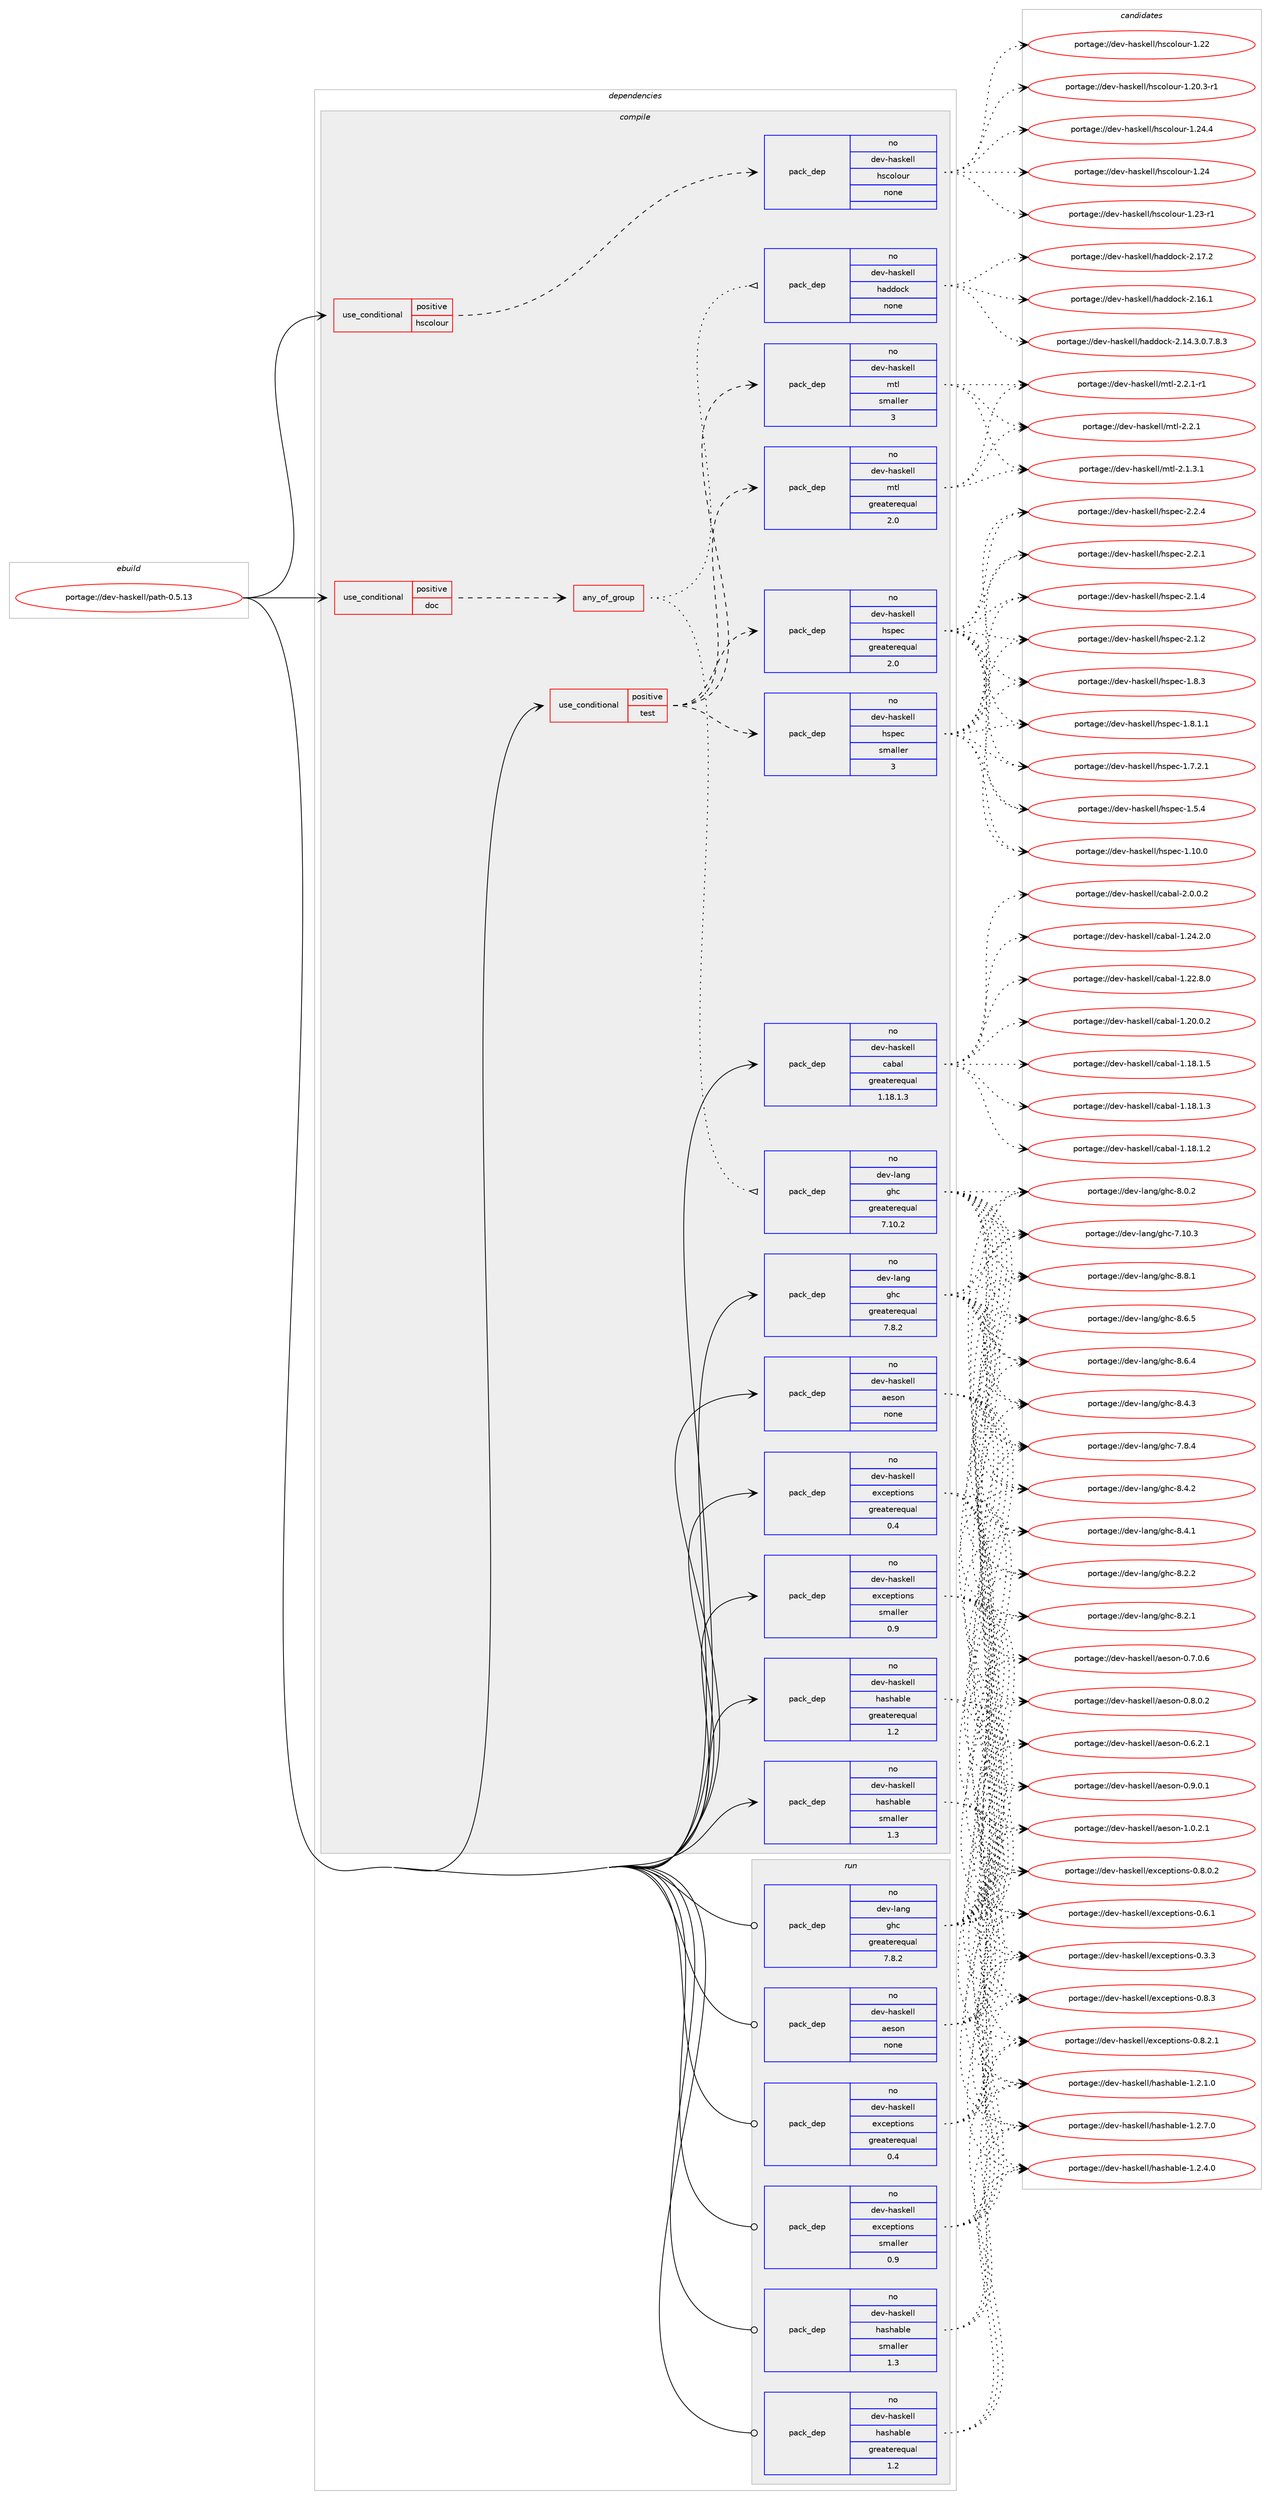 digraph prolog {

# *************
# Graph options
# *************

newrank=true;
concentrate=true;
compound=true;
graph [rankdir=LR,fontname=Helvetica,fontsize=10,ranksep=1.5];#, ranksep=2.5, nodesep=0.2];
edge  [arrowhead=vee];
node  [fontname=Helvetica,fontsize=10];

# **********
# The ebuild
# **********

subgraph cluster_leftcol {
color=gray;
label=<<i>ebuild</i>>;
id [label="portage://dev-haskell/path-0.5.13", color=red, width=4, href="../dev-haskell/path-0.5.13.svg"];
}

# ****************
# The dependencies
# ****************

subgraph cluster_midcol {
color=gray;
label=<<i>dependencies</i>>;
subgraph cluster_compile {
fillcolor="#eeeeee";
style=filled;
label=<<i>compile</i>>;
subgraph cond132288 {
dependency549041 [label=<<TABLE BORDER="0" CELLBORDER="1" CELLSPACING="0" CELLPADDING="4"><TR><TD ROWSPAN="3" CELLPADDING="10">use_conditional</TD></TR><TR><TD>positive</TD></TR><TR><TD>doc</TD></TR></TABLE>>, shape=none, color=red];
subgraph any5937 {
dependency549042 [label=<<TABLE BORDER="0" CELLBORDER="1" CELLSPACING="0" CELLPADDING="4"><TR><TD CELLPADDING="10">any_of_group</TD></TR></TABLE>>, shape=none, color=red];subgraph pack410579 {
dependency549043 [label=<<TABLE BORDER="0" CELLBORDER="1" CELLSPACING="0" CELLPADDING="4" WIDTH="220"><TR><TD ROWSPAN="6" CELLPADDING="30">pack_dep</TD></TR><TR><TD WIDTH="110">no</TD></TR><TR><TD>dev-haskell</TD></TR><TR><TD>haddock</TD></TR><TR><TD>none</TD></TR><TR><TD></TD></TR></TABLE>>, shape=none, color=blue];
}
dependency549042:e -> dependency549043:w [weight=20,style="dotted",arrowhead="oinv"];
subgraph pack410580 {
dependency549044 [label=<<TABLE BORDER="0" CELLBORDER="1" CELLSPACING="0" CELLPADDING="4" WIDTH="220"><TR><TD ROWSPAN="6" CELLPADDING="30">pack_dep</TD></TR><TR><TD WIDTH="110">no</TD></TR><TR><TD>dev-lang</TD></TR><TR><TD>ghc</TD></TR><TR><TD>greaterequal</TD></TR><TR><TD>7.10.2</TD></TR></TABLE>>, shape=none, color=blue];
}
dependency549042:e -> dependency549044:w [weight=20,style="dotted",arrowhead="oinv"];
}
dependency549041:e -> dependency549042:w [weight=20,style="dashed",arrowhead="vee"];
}
id:e -> dependency549041:w [weight=20,style="solid",arrowhead="vee"];
subgraph cond132289 {
dependency549045 [label=<<TABLE BORDER="0" CELLBORDER="1" CELLSPACING="0" CELLPADDING="4"><TR><TD ROWSPAN="3" CELLPADDING="10">use_conditional</TD></TR><TR><TD>positive</TD></TR><TR><TD>hscolour</TD></TR></TABLE>>, shape=none, color=red];
subgraph pack410581 {
dependency549046 [label=<<TABLE BORDER="0" CELLBORDER="1" CELLSPACING="0" CELLPADDING="4" WIDTH="220"><TR><TD ROWSPAN="6" CELLPADDING="30">pack_dep</TD></TR><TR><TD WIDTH="110">no</TD></TR><TR><TD>dev-haskell</TD></TR><TR><TD>hscolour</TD></TR><TR><TD>none</TD></TR><TR><TD></TD></TR></TABLE>>, shape=none, color=blue];
}
dependency549045:e -> dependency549046:w [weight=20,style="dashed",arrowhead="vee"];
}
id:e -> dependency549045:w [weight=20,style="solid",arrowhead="vee"];
subgraph cond132290 {
dependency549047 [label=<<TABLE BORDER="0" CELLBORDER="1" CELLSPACING="0" CELLPADDING="4"><TR><TD ROWSPAN="3" CELLPADDING="10">use_conditional</TD></TR><TR><TD>positive</TD></TR><TR><TD>test</TD></TR></TABLE>>, shape=none, color=red];
subgraph pack410582 {
dependency549048 [label=<<TABLE BORDER="0" CELLBORDER="1" CELLSPACING="0" CELLPADDING="4" WIDTH="220"><TR><TD ROWSPAN="6" CELLPADDING="30">pack_dep</TD></TR><TR><TD WIDTH="110">no</TD></TR><TR><TD>dev-haskell</TD></TR><TR><TD>hspec</TD></TR><TR><TD>greaterequal</TD></TR><TR><TD>2.0</TD></TR></TABLE>>, shape=none, color=blue];
}
dependency549047:e -> dependency549048:w [weight=20,style="dashed",arrowhead="vee"];
subgraph pack410583 {
dependency549049 [label=<<TABLE BORDER="0" CELLBORDER="1" CELLSPACING="0" CELLPADDING="4" WIDTH="220"><TR><TD ROWSPAN="6" CELLPADDING="30">pack_dep</TD></TR><TR><TD WIDTH="110">no</TD></TR><TR><TD>dev-haskell</TD></TR><TR><TD>hspec</TD></TR><TR><TD>smaller</TD></TR><TR><TD>3</TD></TR></TABLE>>, shape=none, color=blue];
}
dependency549047:e -> dependency549049:w [weight=20,style="dashed",arrowhead="vee"];
subgraph pack410584 {
dependency549050 [label=<<TABLE BORDER="0" CELLBORDER="1" CELLSPACING="0" CELLPADDING="4" WIDTH="220"><TR><TD ROWSPAN="6" CELLPADDING="30">pack_dep</TD></TR><TR><TD WIDTH="110">no</TD></TR><TR><TD>dev-haskell</TD></TR><TR><TD>mtl</TD></TR><TR><TD>greaterequal</TD></TR><TR><TD>2.0</TD></TR></TABLE>>, shape=none, color=blue];
}
dependency549047:e -> dependency549050:w [weight=20,style="dashed",arrowhead="vee"];
subgraph pack410585 {
dependency549051 [label=<<TABLE BORDER="0" CELLBORDER="1" CELLSPACING="0" CELLPADDING="4" WIDTH="220"><TR><TD ROWSPAN="6" CELLPADDING="30">pack_dep</TD></TR><TR><TD WIDTH="110">no</TD></TR><TR><TD>dev-haskell</TD></TR><TR><TD>mtl</TD></TR><TR><TD>smaller</TD></TR><TR><TD>3</TD></TR></TABLE>>, shape=none, color=blue];
}
dependency549047:e -> dependency549051:w [weight=20,style="dashed",arrowhead="vee"];
}
id:e -> dependency549047:w [weight=20,style="solid",arrowhead="vee"];
subgraph pack410586 {
dependency549052 [label=<<TABLE BORDER="0" CELLBORDER="1" CELLSPACING="0" CELLPADDING="4" WIDTH="220"><TR><TD ROWSPAN="6" CELLPADDING="30">pack_dep</TD></TR><TR><TD WIDTH="110">no</TD></TR><TR><TD>dev-haskell</TD></TR><TR><TD>aeson</TD></TR><TR><TD>none</TD></TR><TR><TD></TD></TR></TABLE>>, shape=none, color=blue];
}
id:e -> dependency549052:w [weight=20,style="solid",arrowhead="vee"];
subgraph pack410587 {
dependency549053 [label=<<TABLE BORDER="0" CELLBORDER="1" CELLSPACING="0" CELLPADDING="4" WIDTH="220"><TR><TD ROWSPAN="6" CELLPADDING="30">pack_dep</TD></TR><TR><TD WIDTH="110">no</TD></TR><TR><TD>dev-haskell</TD></TR><TR><TD>cabal</TD></TR><TR><TD>greaterequal</TD></TR><TR><TD>1.18.1.3</TD></TR></TABLE>>, shape=none, color=blue];
}
id:e -> dependency549053:w [weight=20,style="solid",arrowhead="vee"];
subgraph pack410588 {
dependency549054 [label=<<TABLE BORDER="0" CELLBORDER="1" CELLSPACING="0" CELLPADDING="4" WIDTH="220"><TR><TD ROWSPAN="6" CELLPADDING="30">pack_dep</TD></TR><TR><TD WIDTH="110">no</TD></TR><TR><TD>dev-haskell</TD></TR><TR><TD>exceptions</TD></TR><TR><TD>greaterequal</TD></TR><TR><TD>0.4</TD></TR></TABLE>>, shape=none, color=blue];
}
id:e -> dependency549054:w [weight=20,style="solid",arrowhead="vee"];
subgraph pack410589 {
dependency549055 [label=<<TABLE BORDER="0" CELLBORDER="1" CELLSPACING="0" CELLPADDING="4" WIDTH="220"><TR><TD ROWSPAN="6" CELLPADDING="30">pack_dep</TD></TR><TR><TD WIDTH="110">no</TD></TR><TR><TD>dev-haskell</TD></TR><TR><TD>exceptions</TD></TR><TR><TD>smaller</TD></TR><TR><TD>0.9</TD></TR></TABLE>>, shape=none, color=blue];
}
id:e -> dependency549055:w [weight=20,style="solid",arrowhead="vee"];
subgraph pack410590 {
dependency549056 [label=<<TABLE BORDER="0" CELLBORDER="1" CELLSPACING="0" CELLPADDING="4" WIDTH="220"><TR><TD ROWSPAN="6" CELLPADDING="30">pack_dep</TD></TR><TR><TD WIDTH="110">no</TD></TR><TR><TD>dev-haskell</TD></TR><TR><TD>hashable</TD></TR><TR><TD>greaterequal</TD></TR><TR><TD>1.2</TD></TR></TABLE>>, shape=none, color=blue];
}
id:e -> dependency549056:w [weight=20,style="solid",arrowhead="vee"];
subgraph pack410591 {
dependency549057 [label=<<TABLE BORDER="0" CELLBORDER="1" CELLSPACING="0" CELLPADDING="4" WIDTH="220"><TR><TD ROWSPAN="6" CELLPADDING="30">pack_dep</TD></TR><TR><TD WIDTH="110">no</TD></TR><TR><TD>dev-haskell</TD></TR><TR><TD>hashable</TD></TR><TR><TD>smaller</TD></TR><TR><TD>1.3</TD></TR></TABLE>>, shape=none, color=blue];
}
id:e -> dependency549057:w [weight=20,style="solid",arrowhead="vee"];
subgraph pack410592 {
dependency549058 [label=<<TABLE BORDER="0" CELLBORDER="1" CELLSPACING="0" CELLPADDING="4" WIDTH="220"><TR><TD ROWSPAN="6" CELLPADDING="30">pack_dep</TD></TR><TR><TD WIDTH="110">no</TD></TR><TR><TD>dev-lang</TD></TR><TR><TD>ghc</TD></TR><TR><TD>greaterequal</TD></TR><TR><TD>7.8.2</TD></TR></TABLE>>, shape=none, color=blue];
}
id:e -> dependency549058:w [weight=20,style="solid",arrowhead="vee"];
}
subgraph cluster_compileandrun {
fillcolor="#eeeeee";
style=filled;
label=<<i>compile and run</i>>;
}
subgraph cluster_run {
fillcolor="#eeeeee";
style=filled;
label=<<i>run</i>>;
subgraph pack410593 {
dependency549059 [label=<<TABLE BORDER="0" CELLBORDER="1" CELLSPACING="0" CELLPADDING="4" WIDTH="220"><TR><TD ROWSPAN="6" CELLPADDING="30">pack_dep</TD></TR><TR><TD WIDTH="110">no</TD></TR><TR><TD>dev-haskell</TD></TR><TR><TD>aeson</TD></TR><TR><TD>none</TD></TR><TR><TD></TD></TR></TABLE>>, shape=none, color=blue];
}
id:e -> dependency549059:w [weight=20,style="solid",arrowhead="odot"];
subgraph pack410594 {
dependency549060 [label=<<TABLE BORDER="0" CELLBORDER="1" CELLSPACING="0" CELLPADDING="4" WIDTH="220"><TR><TD ROWSPAN="6" CELLPADDING="30">pack_dep</TD></TR><TR><TD WIDTH="110">no</TD></TR><TR><TD>dev-haskell</TD></TR><TR><TD>exceptions</TD></TR><TR><TD>greaterequal</TD></TR><TR><TD>0.4</TD></TR></TABLE>>, shape=none, color=blue];
}
id:e -> dependency549060:w [weight=20,style="solid",arrowhead="odot"];
subgraph pack410595 {
dependency549061 [label=<<TABLE BORDER="0" CELLBORDER="1" CELLSPACING="0" CELLPADDING="4" WIDTH="220"><TR><TD ROWSPAN="6" CELLPADDING="30">pack_dep</TD></TR><TR><TD WIDTH="110">no</TD></TR><TR><TD>dev-haskell</TD></TR><TR><TD>exceptions</TD></TR><TR><TD>smaller</TD></TR><TR><TD>0.9</TD></TR></TABLE>>, shape=none, color=blue];
}
id:e -> dependency549061:w [weight=20,style="solid",arrowhead="odot"];
subgraph pack410596 {
dependency549062 [label=<<TABLE BORDER="0" CELLBORDER="1" CELLSPACING="0" CELLPADDING="4" WIDTH="220"><TR><TD ROWSPAN="6" CELLPADDING="30">pack_dep</TD></TR><TR><TD WIDTH="110">no</TD></TR><TR><TD>dev-haskell</TD></TR><TR><TD>hashable</TD></TR><TR><TD>greaterequal</TD></TR><TR><TD>1.2</TD></TR></TABLE>>, shape=none, color=blue];
}
id:e -> dependency549062:w [weight=20,style="solid",arrowhead="odot"];
subgraph pack410597 {
dependency549063 [label=<<TABLE BORDER="0" CELLBORDER="1" CELLSPACING="0" CELLPADDING="4" WIDTH="220"><TR><TD ROWSPAN="6" CELLPADDING="30">pack_dep</TD></TR><TR><TD WIDTH="110">no</TD></TR><TR><TD>dev-haskell</TD></TR><TR><TD>hashable</TD></TR><TR><TD>smaller</TD></TR><TR><TD>1.3</TD></TR></TABLE>>, shape=none, color=blue];
}
id:e -> dependency549063:w [weight=20,style="solid",arrowhead="odot"];
subgraph pack410598 {
dependency549064 [label=<<TABLE BORDER="0" CELLBORDER="1" CELLSPACING="0" CELLPADDING="4" WIDTH="220"><TR><TD ROWSPAN="6" CELLPADDING="30">pack_dep</TD></TR><TR><TD WIDTH="110">no</TD></TR><TR><TD>dev-lang</TD></TR><TR><TD>ghc</TD></TR><TR><TD>greaterequal</TD></TR><TR><TD>7.8.2</TD></TR></TABLE>>, shape=none, color=blue];
}
id:e -> dependency549064:w [weight=20,style="solid",arrowhead="odot"];
}
}

# **************
# The candidates
# **************

subgraph cluster_choices {
rank=same;
color=gray;
label=<<i>candidates</i>>;

subgraph choice410579 {
color=black;
nodesep=1;
choice100101118451049711510710110810847104971001001119910745504649554650 [label="portage://dev-haskell/haddock-2.17.2", color=red, width=4,href="../dev-haskell/haddock-2.17.2.svg"];
choice100101118451049711510710110810847104971001001119910745504649544649 [label="portage://dev-haskell/haddock-2.16.1", color=red, width=4,href="../dev-haskell/haddock-2.16.1.svg"];
choice1001011184510497115107101108108471049710010011199107455046495246514648465546564651 [label="portage://dev-haskell/haddock-2.14.3.0.7.8.3", color=red, width=4,href="../dev-haskell/haddock-2.14.3.0.7.8.3.svg"];
dependency549043:e -> choice100101118451049711510710110810847104971001001119910745504649554650:w [style=dotted,weight="100"];
dependency549043:e -> choice100101118451049711510710110810847104971001001119910745504649544649:w [style=dotted,weight="100"];
dependency549043:e -> choice1001011184510497115107101108108471049710010011199107455046495246514648465546564651:w [style=dotted,weight="100"];
}
subgraph choice410580 {
color=black;
nodesep=1;
choice10010111845108971101034710310499455646564649 [label="portage://dev-lang/ghc-8.8.1", color=red, width=4,href="../dev-lang/ghc-8.8.1.svg"];
choice10010111845108971101034710310499455646544653 [label="portage://dev-lang/ghc-8.6.5", color=red, width=4,href="../dev-lang/ghc-8.6.5.svg"];
choice10010111845108971101034710310499455646544652 [label="portage://dev-lang/ghc-8.6.4", color=red, width=4,href="../dev-lang/ghc-8.6.4.svg"];
choice10010111845108971101034710310499455646524651 [label="portage://dev-lang/ghc-8.4.3", color=red, width=4,href="../dev-lang/ghc-8.4.3.svg"];
choice10010111845108971101034710310499455646524650 [label="portage://dev-lang/ghc-8.4.2", color=red, width=4,href="../dev-lang/ghc-8.4.2.svg"];
choice10010111845108971101034710310499455646524649 [label="portage://dev-lang/ghc-8.4.1", color=red, width=4,href="../dev-lang/ghc-8.4.1.svg"];
choice10010111845108971101034710310499455646504650 [label="portage://dev-lang/ghc-8.2.2", color=red, width=4,href="../dev-lang/ghc-8.2.2.svg"];
choice10010111845108971101034710310499455646504649 [label="portage://dev-lang/ghc-8.2.1", color=red, width=4,href="../dev-lang/ghc-8.2.1.svg"];
choice10010111845108971101034710310499455646484650 [label="portage://dev-lang/ghc-8.0.2", color=red, width=4,href="../dev-lang/ghc-8.0.2.svg"];
choice10010111845108971101034710310499455546564652 [label="portage://dev-lang/ghc-7.8.4", color=red, width=4,href="../dev-lang/ghc-7.8.4.svg"];
choice1001011184510897110103471031049945554649484651 [label="portage://dev-lang/ghc-7.10.3", color=red, width=4,href="../dev-lang/ghc-7.10.3.svg"];
dependency549044:e -> choice10010111845108971101034710310499455646564649:w [style=dotted,weight="100"];
dependency549044:e -> choice10010111845108971101034710310499455646544653:w [style=dotted,weight="100"];
dependency549044:e -> choice10010111845108971101034710310499455646544652:w [style=dotted,weight="100"];
dependency549044:e -> choice10010111845108971101034710310499455646524651:w [style=dotted,weight="100"];
dependency549044:e -> choice10010111845108971101034710310499455646524650:w [style=dotted,weight="100"];
dependency549044:e -> choice10010111845108971101034710310499455646524649:w [style=dotted,weight="100"];
dependency549044:e -> choice10010111845108971101034710310499455646504650:w [style=dotted,weight="100"];
dependency549044:e -> choice10010111845108971101034710310499455646504649:w [style=dotted,weight="100"];
dependency549044:e -> choice10010111845108971101034710310499455646484650:w [style=dotted,weight="100"];
dependency549044:e -> choice10010111845108971101034710310499455546564652:w [style=dotted,weight="100"];
dependency549044:e -> choice1001011184510897110103471031049945554649484651:w [style=dotted,weight="100"];
}
subgraph choice410581 {
color=black;
nodesep=1;
choice1001011184510497115107101108108471041159911110811111711445494650524652 [label="portage://dev-haskell/hscolour-1.24.4", color=red, width=4,href="../dev-haskell/hscolour-1.24.4.svg"];
choice100101118451049711510710110810847104115991111081111171144549465052 [label="portage://dev-haskell/hscolour-1.24", color=red, width=4,href="../dev-haskell/hscolour-1.24.svg"];
choice1001011184510497115107101108108471041159911110811111711445494650514511449 [label="portage://dev-haskell/hscolour-1.23-r1", color=red, width=4,href="../dev-haskell/hscolour-1.23-r1.svg"];
choice100101118451049711510710110810847104115991111081111171144549465050 [label="portage://dev-haskell/hscolour-1.22", color=red, width=4,href="../dev-haskell/hscolour-1.22.svg"];
choice10010111845104971151071011081084710411599111108111117114454946504846514511449 [label="portage://dev-haskell/hscolour-1.20.3-r1", color=red, width=4,href="../dev-haskell/hscolour-1.20.3-r1.svg"];
dependency549046:e -> choice1001011184510497115107101108108471041159911110811111711445494650524652:w [style=dotted,weight="100"];
dependency549046:e -> choice100101118451049711510710110810847104115991111081111171144549465052:w [style=dotted,weight="100"];
dependency549046:e -> choice1001011184510497115107101108108471041159911110811111711445494650514511449:w [style=dotted,weight="100"];
dependency549046:e -> choice100101118451049711510710110810847104115991111081111171144549465050:w [style=dotted,weight="100"];
dependency549046:e -> choice10010111845104971151071011081084710411599111108111117114454946504846514511449:w [style=dotted,weight="100"];
}
subgraph choice410582 {
color=black;
nodesep=1;
choice10010111845104971151071011081084710411511210199455046504652 [label="portage://dev-haskell/hspec-2.2.4", color=red, width=4,href="../dev-haskell/hspec-2.2.4.svg"];
choice10010111845104971151071011081084710411511210199455046504649 [label="portage://dev-haskell/hspec-2.2.1", color=red, width=4,href="../dev-haskell/hspec-2.2.1.svg"];
choice10010111845104971151071011081084710411511210199455046494652 [label="portage://dev-haskell/hspec-2.1.4", color=red, width=4,href="../dev-haskell/hspec-2.1.4.svg"];
choice10010111845104971151071011081084710411511210199455046494650 [label="portage://dev-haskell/hspec-2.1.2", color=red, width=4,href="../dev-haskell/hspec-2.1.2.svg"];
choice10010111845104971151071011081084710411511210199454946564651 [label="portage://dev-haskell/hspec-1.8.3", color=red, width=4,href="../dev-haskell/hspec-1.8.3.svg"];
choice100101118451049711510710110810847104115112101994549465646494649 [label="portage://dev-haskell/hspec-1.8.1.1", color=red, width=4,href="../dev-haskell/hspec-1.8.1.1.svg"];
choice100101118451049711510710110810847104115112101994549465546504649 [label="portage://dev-haskell/hspec-1.7.2.1", color=red, width=4,href="../dev-haskell/hspec-1.7.2.1.svg"];
choice10010111845104971151071011081084710411511210199454946534652 [label="portage://dev-haskell/hspec-1.5.4", color=red, width=4,href="../dev-haskell/hspec-1.5.4.svg"];
choice1001011184510497115107101108108471041151121019945494649484648 [label="portage://dev-haskell/hspec-1.10.0", color=red, width=4,href="../dev-haskell/hspec-1.10.0.svg"];
dependency549048:e -> choice10010111845104971151071011081084710411511210199455046504652:w [style=dotted,weight="100"];
dependency549048:e -> choice10010111845104971151071011081084710411511210199455046504649:w [style=dotted,weight="100"];
dependency549048:e -> choice10010111845104971151071011081084710411511210199455046494652:w [style=dotted,weight="100"];
dependency549048:e -> choice10010111845104971151071011081084710411511210199455046494650:w [style=dotted,weight="100"];
dependency549048:e -> choice10010111845104971151071011081084710411511210199454946564651:w [style=dotted,weight="100"];
dependency549048:e -> choice100101118451049711510710110810847104115112101994549465646494649:w [style=dotted,weight="100"];
dependency549048:e -> choice100101118451049711510710110810847104115112101994549465546504649:w [style=dotted,weight="100"];
dependency549048:e -> choice10010111845104971151071011081084710411511210199454946534652:w [style=dotted,weight="100"];
dependency549048:e -> choice1001011184510497115107101108108471041151121019945494649484648:w [style=dotted,weight="100"];
}
subgraph choice410583 {
color=black;
nodesep=1;
choice10010111845104971151071011081084710411511210199455046504652 [label="portage://dev-haskell/hspec-2.2.4", color=red, width=4,href="../dev-haskell/hspec-2.2.4.svg"];
choice10010111845104971151071011081084710411511210199455046504649 [label="portage://dev-haskell/hspec-2.2.1", color=red, width=4,href="../dev-haskell/hspec-2.2.1.svg"];
choice10010111845104971151071011081084710411511210199455046494652 [label="portage://dev-haskell/hspec-2.1.4", color=red, width=4,href="../dev-haskell/hspec-2.1.4.svg"];
choice10010111845104971151071011081084710411511210199455046494650 [label="portage://dev-haskell/hspec-2.1.2", color=red, width=4,href="../dev-haskell/hspec-2.1.2.svg"];
choice10010111845104971151071011081084710411511210199454946564651 [label="portage://dev-haskell/hspec-1.8.3", color=red, width=4,href="../dev-haskell/hspec-1.8.3.svg"];
choice100101118451049711510710110810847104115112101994549465646494649 [label="portage://dev-haskell/hspec-1.8.1.1", color=red, width=4,href="../dev-haskell/hspec-1.8.1.1.svg"];
choice100101118451049711510710110810847104115112101994549465546504649 [label="portage://dev-haskell/hspec-1.7.2.1", color=red, width=4,href="../dev-haskell/hspec-1.7.2.1.svg"];
choice10010111845104971151071011081084710411511210199454946534652 [label="portage://dev-haskell/hspec-1.5.4", color=red, width=4,href="../dev-haskell/hspec-1.5.4.svg"];
choice1001011184510497115107101108108471041151121019945494649484648 [label="portage://dev-haskell/hspec-1.10.0", color=red, width=4,href="../dev-haskell/hspec-1.10.0.svg"];
dependency549049:e -> choice10010111845104971151071011081084710411511210199455046504652:w [style=dotted,weight="100"];
dependency549049:e -> choice10010111845104971151071011081084710411511210199455046504649:w [style=dotted,weight="100"];
dependency549049:e -> choice10010111845104971151071011081084710411511210199455046494652:w [style=dotted,weight="100"];
dependency549049:e -> choice10010111845104971151071011081084710411511210199455046494650:w [style=dotted,weight="100"];
dependency549049:e -> choice10010111845104971151071011081084710411511210199454946564651:w [style=dotted,weight="100"];
dependency549049:e -> choice100101118451049711510710110810847104115112101994549465646494649:w [style=dotted,weight="100"];
dependency549049:e -> choice100101118451049711510710110810847104115112101994549465546504649:w [style=dotted,weight="100"];
dependency549049:e -> choice10010111845104971151071011081084710411511210199454946534652:w [style=dotted,weight="100"];
dependency549049:e -> choice1001011184510497115107101108108471041151121019945494649484648:w [style=dotted,weight="100"];
}
subgraph choice410584 {
color=black;
nodesep=1;
choice1001011184510497115107101108108471091161084550465046494511449 [label="portage://dev-haskell/mtl-2.2.1-r1", color=red, width=4,href="../dev-haskell/mtl-2.2.1-r1.svg"];
choice100101118451049711510710110810847109116108455046504649 [label="portage://dev-haskell/mtl-2.2.1", color=red, width=4,href="../dev-haskell/mtl-2.2.1.svg"];
choice1001011184510497115107101108108471091161084550464946514649 [label="portage://dev-haskell/mtl-2.1.3.1", color=red, width=4,href="../dev-haskell/mtl-2.1.3.1.svg"];
dependency549050:e -> choice1001011184510497115107101108108471091161084550465046494511449:w [style=dotted,weight="100"];
dependency549050:e -> choice100101118451049711510710110810847109116108455046504649:w [style=dotted,weight="100"];
dependency549050:e -> choice1001011184510497115107101108108471091161084550464946514649:w [style=dotted,weight="100"];
}
subgraph choice410585 {
color=black;
nodesep=1;
choice1001011184510497115107101108108471091161084550465046494511449 [label="portage://dev-haskell/mtl-2.2.1-r1", color=red, width=4,href="../dev-haskell/mtl-2.2.1-r1.svg"];
choice100101118451049711510710110810847109116108455046504649 [label="portage://dev-haskell/mtl-2.2.1", color=red, width=4,href="../dev-haskell/mtl-2.2.1.svg"];
choice1001011184510497115107101108108471091161084550464946514649 [label="portage://dev-haskell/mtl-2.1.3.1", color=red, width=4,href="../dev-haskell/mtl-2.1.3.1.svg"];
dependency549051:e -> choice1001011184510497115107101108108471091161084550465046494511449:w [style=dotted,weight="100"];
dependency549051:e -> choice100101118451049711510710110810847109116108455046504649:w [style=dotted,weight="100"];
dependency549051:e -> choice1001011184510497115107101108108471091161084550464946514649:w [style=dotted,weight="100"];
}
subgraph choice410586 {
color=black;
nodesep=1;
choice100101118451049711510710110810847971011151111104549464846504649 [label="portage://dev-haskell/aeson-1.0.2.1", color=red, width=4,href="../dev-haskell/aeson-1.0.2.1.svg"];
choice100101118451049711510710110810847971011151111104548465746484649 [label="portage://dev-haskell/aeson-0.9.0.1", color=red, width=4,href="../dev-haskell/aeson-0.9.0.1.svg"];
choice100101118451049711510710110810847971011151111104548465646484650 [label="portage://dev-haskell/aeson-0.8.0.2", color=red, width=4,href="../dev-haskell/aeson-0.8.0.2.svg"];
choice100101118451049711510710110810847971011151111104548465546484654 [label="portage://dev-haskell/aeson-0.7.0.6", color=red, width=4,href="../dev-haskell/aeson-0.7.0.6.svg"];
choice100101118451049711510710110810847971011151111104548465446504649 [label="portage://dev-haskell/aeson-0.6.2.1", color=red, width=4,href="../dev-haskell/aeson-0.6.2.1.svg"];
dependency549052:e -> choice100101118451049711510710110810847971011151111104549464846504649:w [style=dotted,weight="100"];
dependency549052:e -> choice100101118451049711510710110810847971011151111104548465746484649:w [style=dotted,weight="100"];
dependency549052:e -> choice100101118451049711510710110810847971011151111104548465646484650:w [style=dotted,weight="100"];
dependency549052:e -> choice100101118451049711510710110810847971011151111104548465546484654:w [style=dotted,weight="100"];
dependency549052:e -> choice100101118451049711510710110810847971011151111104548465446504649:w [style=dotted,weight="100"];
}
subgraph choice410587 {
color=black;
nodesep=1;
choice100101118451049711510710110810847999798971084550464846484650 [label="portage://dev-haskell/cabal-2.0.0.2", color=red, width=4,href="../dev-haskell/cabal-2.0.0.2.svg"];
choice10010111845104971151071011081084799979897108454946505246504648 [label="portage://dev-haskell/cabal-1.24.2.0", color=red, width=4,href="../dev-haskell/cabal-1.24.2.0.svg"];
choice10010111845104971151071011081084799979897108454946505046564648 [label="portage://dev-haskell/cabal-1.22.8.0", color=red, width=4,href="../dev-haskell/cabal-1.22.8.0.svg"];
choice10010111845104971151071011081084799979897108454946504846484650 [label="portage://dev-haskell/cabal-1.20.0.2", color=red, width=4,href="../dev-haskell/cabal-1.20.0.2.svg"];
choice10010111845104971151071011081084799979897108454946495646494653 [label="portage://dev-haskell/cabal-1.18.1.5", color=red, width=4,href="../dev-haskell/cabal-1.18.1.5.svg"];
choice10010111845104971151071011081084799979897108454946495646494651 [label="portage://dev-haskell/cabal-1.18.1.3", color=red, width=4,href="../dev-haskell/cabal-1.18.1.3.svg"];
choice10010111845104971151071011081084799979897108454946495646494650 [label="portage://dev-haskell/cabal-1.18.1.2", color=red, width=4,href="../dev-haskell/cabal-1.18.1.2.svg"];
dependency549053:e -> choice100101118451049711510710110810847999798971084550464846484650:w [style=dotted,weight="100"];
dependency549053:e -> choice10010111845104971151071011081084799979897108454946505246504648:w [style=dotted,weight="100"];
dependency549053:e -> choice10010111845104971151071011081084799979897108454946505046564648:w [style=dotted,weight="100"];
dependency549053:e -> choice10010111845104971151071011081084799979897108454946504846484650:w [style=dotted,weight="100"];
dependency549053:e -> choice10010111845104971151071011081084799979897108454946495646494653:w [style=dotted,weight="100"];
dependency549053:e -> choice10010111845104971151071011081084799979897108454946495646494651:w [style=dotted,weight="100"];
dependency549053:e -> choice10010111845104971151071011081084799979897108454946495646494650:w [style=dotted,weight="100"];
}
subgraph choice410588 {
color=black;
nodesep=1;
choice10010111845104971151071011081084710112099101112116105111110115454846564651 [label="portage://dev-haskell/exceptions-0.8.3", color=red, width=4,href="../dev-haskell/exceptions-0.8.3.svg"];
choice100101118451049711510710110810847101120991011121161051111101154548465646504649 [label="portage://dev-haskell/exceptions-0.8.2.1", color=red, width=4,href="../dev-haskell/exceptions-0.8.2.1.svg"];
choice100101118451049711510710110810847101120991011121161051111101154548465646484650 [label="portage://dev-haskell/exceptions-0.8.0.2", color=red, width=4,href="../dev-haskell/exceptions-0.8.0.2.svg"];
choice10010111845104971151071011081084710112099101112116105111110115454846544649 [label="portage://dev-haskell/exceptions-0.6.1", color=red, width=4,href="../dev-haskell/exceptions-0.6.1.svg"];
choice10010111845104971151071011081084710112099101112116105111110115454846514651 [label="portage://dev-haskell/exceptions-0.3.3", color=red, width=4,href="../dev-haskell/exceptions-0.3.3.svg"];
dependency549054:e -> choice10010111845104971151071011081084710112099101112116105111110115454846564651:w [style=dotted,weight="100"];
dependency549054:e -> choice100101118451049711510710110810847101120991011121161051111101154548465646504649:w [style=dotted,weight="100"];
dependency549054:e -> choice100101118451049711510710110810847101120991011121161051111101154548465646484650:w [style=dotted,weight="100"];
dependency549054:e -> choice10010111845104971151071011081084710112099101112116105111110115454846544649:w [style=dotted,weight="100"];
dependency549054:e -> choice10010111845104971151071011081084710112099101112116105111110115454846514651:w [style=dotted,weight="100"];
}
subgraph choice410589 {
color=black;
nodesep=1;
choice10010111845104971151071011081084710112099101112116105111110115454846564651 [label="portage://dev-haskell/exceptions-0.8.3", color=red, width=4,href="../dev-haskell/exceptions-0.8.3.svg"];
choice100101118451049711510710110810847101120991011121161051111101154548465646504649 [label="portage://dev-haskell/exceptions-0.8.2.1", color=red, width=4,href="../dev-haskell/exceptions-0.8.2.1.svg"];
choice100101118451049711510710110810847101120991011121161051111101154548465646484650 [label="portage://dev-haskell/exceptions-0.8.0.2", color=red, width=4,href="../dev-haskell/exceptions-0.8.0.2.svg"];
choice10010111845104971151071011081084710112099101112116105111110115454846544649 [label="portage://dev-haskell/exceptions-0.6.1", color=red, width=4,href="../dev-haskell/exceptions-0.6.1.svg"];
choice10010111845104971151071011081084710112099101112116105111110115454846514651 [label="portage://dev-haskell/exceptions-0.3.3", color=red, width=4,href="../dev-haskell/exceptions-0.3.3.svg"];
dependency549055:e -> choice10010111845104971151071011081084710112099101112116105111110115454846564651:w [style=dotted,weight="100"];
dependency549055:e -> choice100101118451049711510710110810847101120991011121161051111101154548465646504649:w [style=dotted,weight="100"];
dependency549055:e -> choice100101118451049711510710110810847101120991011121161051111101154548465646484650:w [style=dotted,weight="100"];
dependency549055:e -> choice10010111845104971151071011081084710112099101112116105111110115454846544649:w [style=dotted,weight="100"];
dependency549055:e -> choice10010111845104971151071011081084710112099101112116105111110115454846514651:w [style=dotted,weight="100"];
}
subgraph choice410590 {
color=black;
nodesep=1;
choice1001011184510497115107101108108471049711510497981081014549465046554648 [label="portage://dev-haskell/hashable-1.2.7.0", color=red, width=4,href="../dev-haskell/hashable-1.2.7.0.svg"];
choice1001011184510497115107101108108471049711510497981081014549465046524648 [label="portage://dev-haskell/hashable-1.2.4.0", color=red, width=4,href="../dev-haskell/hashable-1.2.4.0.svg"];
choice1001011184510497115107101108108471049711510497981081014549465046494648 [label="portage://dev-haskell/hashable-1.2.1.0", color=red, width=4,href="../dev-haskell/hashable-1.2.1.0.svg"];
dependency549056:e -> choice1001011184510497115107101108108471049711510497981081014549465046554648:w [style=dotted,weight="100"];
dependency549056:e -> choice1001011184510497115107101108108471049711510497981081014549465046524648:w [style=dotted,weight="100"];
dependency549056:e -> choice1001011184510497115107101108108471049711510497981081014549465046494648:w [style=dotted,weight="100"];
}
subgraph choice410591 {
color=black;
nodesep=1;
choice1001011184510497115107101108108471049711510497981081014549465046554648 [label="portage://dev-haskell/hashable-1.2.7.0", color=red, width=4,href="../dev-haskell/hashable-1.2.7.0.svg"];
choice1001011184510497115107101108108471049711510497981081014549465046524648 [label="portage://dev-haskell/hashable-1.2.4.0", color=red, width=4,href="../dev-haskell/hashable-1.2.4.0.svg"];
choice1001011184510497115107101108108471049711510497981081014549465046494648 [label="portage://dev-haskell/hashable-1.2.1.0", color=red, width=4,href="../dev-haskell/hashable-1.2.1.0.svg"];
dependency549057:e -> choice1001011184510497115107101108108471049711510497981081014549465046554648:w [style=dotted,weight="100"];
dependency549057:e -> choice1001011184510497115107101108108471049711510497981081014549465046524648:w [style=dotted,weight="100"];
dependency549057:e -> choice1001011184510497115107101108108471049711510497981081014549465046494648:w [style=dotted,weight="100"];
}
subgraph choice410592 {
color=black;
nodesep=1;
choice10010111845108971101034710310499455646564649 [label="portage://dev-lang/ghc-8.8.1", color=red, width=4,href="../dev-lang/ghc-8.8.1.svg"];
choice10010111845108971101034710310499455646544653 [label="portage://dev-lang/ghc-8.6.5", color=red, width=4,href="../dev-lang/ghc-8.6.5.svg"];
choice10010111845108971101034710310499455646544652 [label="portage://dev-lang/ghc-8.6.4", color=red, width=4,href="../dev-lang/ghc-8.6.4.svg"];
choice10010111845108971101034710310499455646524651 [label="portage://dev-lang/ghc-8.4.3", color=red, width=4,href="../dev-lang/ghc-8.4.3.svg"];
choice10010111845108971101034710310499455646524650 [label="portage://dev-lang/ghc-8.4.2", color=red, width=4,href="../dev-lang/ghc-8.4.2.svg"];
choice10010111845108971101034710310499455646524649 [label="portage://dev-lang/ghc-8.4.1", color=red, width=4,href="../dev-lang/ghc-8.4.1.svg"];
choice10010111845108971101034710310499455646504650 [label="portage://dev-lang/ghc-8.2.2", color=red, width=4,href="../dev-lang/ghc-8.2.2.svg"];
choice10010111845108971101034710310499455646504649 [label="portage://dev-lang/ghc-8.2.1", color=red, width=4,href="../dev-lang/ghc-8.2.1.svg"];
choice10010111845108971101034710310499455646484650 [label="portage://dev-lang/ghc-8.0.2", color=red, width=4,href="../dev-lang/ghc-8.0.2.svg"];
choice10010111845108971101034710310499455546564652 [label="portage://dev-lang/ghc-7.8.4", color=red, width=4,href="../dev-lang/ghc-7.8.4.svg"];
choice1001011184510897110103471031049945554649484651 [label="portage://dev-lang/ghc-7.10.3", color=red, width=4,href="../dev-lang/ghc-7.10.3.svg"];
dependency549058:e -> choice10010111845108971101034710310499455646564649:w [style=dotted,weight="100"];
dependency549058:e -> choice10010111845108971101034710310499455646544653:w [style=dotted,weight="100"];
dependency549058:e -> choice10010111845108971101034710310499455646544652:w [style=dotted,weight="100"];
dependency549058:e -> choice10010111845108971101034710310499455646524651:w [style=dotted,weight="100"];
dependency549058:e -> choice10010111845108971101034710310499455646524650:w [style=dotted,weight="100"];
dependency549058:e -> choice10010111845108971101034710310499455646524649:w [style=dotted,weight="100"];
dependency549058:e -> choice10010111845108971101034710310499455646504650:w [style=dotted,weight="100"];
dependency549058:e -> choice10010111845108971101034710310499455646504649:w [style=dotted,weight="100"];
dependency549058:e -> choice10010111845108971101034710310499455646484650:w [style=dotted,weight="100"];
dependency549058:e -> choice10010111845108971101034710310499455546564652:w [style=dotted,weight="100"];
dependency549058:e -> choice1001011184510897110103471031049945554649484651:w [style=dotted,weight="100"];
}
subgraph choice410593 {
color=black;
nodesep=1;
choice100101118451049711510710110810847971011151111104549464846504649 [label="portage://dev-haskell/aeson-1.0.2.1", color=red, width=4,href="../dev-haskell/aeson-1.0.2.1.svg"];
choice100101118451049711510710110810847971011151111104548465746484649 [label="portage://dev-haskell/aeson-0.9.0.1", color=red, width=4,href="../dev-haskell/aeson-0.9.0.1.svg"];
choice100101118451049711510710110810847971011151111104548465646484650 [label="portage://dev-haskell/aeson-0.8.0.2", color=red, width=4,href="../dev-haskell/aeson-0.8.0.2.svg"];
choice100101118451049711510710110810847971011151111104548465546484654 [label="portage://dev-haskell/aeson-0.7.0.6", color=red, width=4,href="../dev-haskell/aeson-0.7.0.6.svg"];
choice100101118451049711510710110810847971011151111104548465446504649 [label="portage://dev-haskell/aeson-0.6.2.1", color=red, width=4,href="../dev-haskell/aeson-0.6.2.1.svg"];
dependency549059:e -> choice100101118451049711510710110810847971011151111104549464846504649:w [style=dotted,weight="100"];
dependency549059:e -> choice100101118451049711510710110810847971011151111104548465746484649:w [style=dotted,weight="100"];
dependency549059:e -> choice100101118451049711510710110810847971011151111104548465646484650:w [style=dotted,weight="100"];
dependency549059:e -> choice100101118451049711510710110810847971011151111104548465546484654:w [style=dotted,weight="100"];
dependency549059:e -> choice100101118451049711510710110810847971011151111104548465446504649:w [style=dotted,weight="100"];
}
subgraph choice410594 {
color=black;
nodesep=1;
choice10010111845104971151071011081084710112099101112116105111110115454846564651 [label="portage://dev-haskell/exceptions-0.8.3", color=red, width=4,href="../dev-haskell/exceptions-0.8.3.svg"];
choice100101118451049711510710110810847101120991011121161051111101154548465646504649 [label="portage://dev-haskell/exceptions-0.8.2.1", color=red, width=4,href="../dev-haskell/exceptions-0.8.2.1.svg"];
choice100101118451049711510710110810847101120991011121161051111101154548465646484650 [label="portage://dev-haskell/exceptions-0.8.0.2", color=red, width=4,href="../dev-haskell/exceptions-0.8.0.2.svg"];
choice10010111845104971151071011081084710112099101112116105111110115454846544649 [label="portage://dev-haskell/exceptions-0.6.1", color=red, width=4,href="../dev-haskell/exceptions-0.6.1.svg"];
choice10010111845104971151071011081084710112099101112116105111110115454846514651 [label="portage://dev-haskell/exceptions-0.3.3", color=red, width=4,href="../dev-haskell/exceptions-0.3.3.svg"];
dependency549060:e -> choice10010111845104971151071011081084710112099101112116105111110115454846564651:w [style=dotted,weight="100"];
dependency549060:e -> choice100101118451049711510710110810847101120991011121161051111101154548465646504649:w [style=dotted,weight="100"];
dependency549060:e -> choice100101118451049711510710110810847101120991011121161051111101154548465646484650:w [style=dotted,weight="100"];
dependency549060:e -> choice10010111845104971151071011081084710112099101112116105111110115454846544649:w [style=dotted,weight="100"];
dependency549060:e -> choice10010111845104971151071011081084710112099101112116105111110115454846514651:w [style=dotted,weight="100"];
}
subgraph choice410595 {
color=black;
nodesep=1;
choice10010111845104971151071011081084710112099101112116105111110115454846564651 [label="portage://dev-haskell/exceptions-0.8.3", color=red, width=4,href="../dev-haskell/exceptions-0.8.3.svg"];
choice100101118451049711510710110810847101120991011121161051111101154548465646504649 [label="portage://dev-haskell/exceptions-0.8.2.1", color=red, width=4,href="../dev-haskell/exceptions-0.8.2.1.svg"];
choice100101118451049711510710110810847101120991011121161051111101154548465646484650 [label="portage://dev-haskell/exceptions-0.8.0.2", color=red, width=4,href="../dev-haskell/exceptions-0.8.0.2.svg"];
choice10010111845104971151071011081084710112099101112116105111110115454846544649 [label="portage://dev-haskell/exceptions-0.6.1", color=red, width=4,href="../dev-haskell/exceptions-0.6.1.svg"];
choice10010111845104971151071011081084710112099101112116105111110115454846514651 [label="portage://dev-haskell/exceptions-0.3.3", color=red, width=4,href="../dev-haskell/exceptions-0.3.3.svg"];
dependency549061:e -> choice10010111845104971151071011081084710112099101112116105111110115454846564651:w [style=dotted,weight="100"];
dependency549061:e -> choice100101118451049711510710110810847101120991011121161051111101154548465646504649:w [style=dotted,weight="100"];
dependency549061:e -> choice100101118451049711510710110810847101120991011121161051111101154548465646484650:w [style=dotted,weight="100"];
dependency549061:e -> choice10010111845104971151071011081084710112099101112116105111110115454846544649:w [style=dotted,weight="100"];
dependency549061:e -> choice10010111845104971151071011081084710112099101112116105111110115454846514651:w [style=dotted,weight="100"];
}
subgraph choice410596 {
color=black;
nodesep=1;
choice1001011184510497115107101108108471049711510497981081014549465046554648 [label="portage://dev-haskell/hashable-1.2.7.0", color=red, width=4,href="../dev-haskell/hashable-1.2.7.0.svg"];
choice1001011184510497115107101108108471049711510497981081014549465046524648 [label="portage://dev-haskell/hashable-1.2.4.0", color=red, width=4,href="../dev-haskell/hashable-1.2.4.0.svg"];
choice1001011184510497115107101108108471049711510497981081014549465046494648 [label="portage://dev-haskell/hashable-1.2.1.0", color=red, width=4,href="../dev-haskell/hashable-1.2.1.0.svg"];
dependency549062:e -> choice1001011184510497115107101108108471049711510497981081014549465046554648:w [style=dotted,weight="100"];
dependency549062:e -> choice1001011184510497115107101108108471049711510497981081014549465046524648:w [style=dotted,weight="100"];
dependency549062:e -> choice1001011184510497115107101108108471049711510497981081014549465046494648:w [style=dotted,weight="100"];
}
subgraph choice410597 {
color=black;
nodesep=1;
choice1001011184510497115107101108108471049711510497981081014549465046554648 [label="portage://dev-haskell/hashable-1.2.7.0", color=red, width=4,href="../dev-haskell/hashable-1.2.7.0.svg"];
choice1001011184510497115107101108108471049711510497981081014549465046524648 [label="portage://dev-haskell/hashable-1.2.4.0", color=red, width=4,href="../dev-haskell/hashable-1.2.4.0.svg"];
choice1001011184510497115107101108108471049711510497981081014549465046494648 [label="portage://dev-haskell/hashable-1.2.1.0", color=red, width=4,href="../dev-haskell/hashable-1.2.1.0.svg"];
dependency549063:e -> choice1001011184510497115107101108108471049711510497981081014549465046554648:w [style=dotted,weight="100"];
dependency549063:e -> choice1001011184510497115107101108108471049711510497981081014549465046524648:w [style=dotted,weight="100"];
dependency549063:e -> choice1001011184510497115107101108108471049711510497981081014549465046494648:w [style=dotted,weight="100"];
}
subgraph choice410598 {
color=black;
nodesep=1;
choice10010111845108971101034710310499455646564649 [label="portage://dev-lang/ghc-8.8.1", color=red, width=4,href="../dev-lang/ghc-8.8.1.svg"];
choice10010111845108971101034710310499455646544653 [label="portage://dev-lang/ghc-8.6.5", color=red, width=4,href="../dev-lang/ghc-8.6.5.svg"];
choice10010111845108971101034710310499455646544652 [label="portage://dev-lang/ghc-8.6.4", color=red, width=4,href="../dev-lang/ghc-8.6.4.svg"];
choice10010111845108971101034710310499455646524651 [label="portage://dev-lang/ghc-8.4.3", color=red, width=4,href="../dev-lang/ghc-8.4.3.svg"];
choice10010111845108971101034710310499455646524650 [label="portage://dev-lang/ghc-8.4.2", color=red, width=4,href="../dev-lang/ghc-8.4.2.svg"];
choice10010111845108971101034710310499455646524649 [label="portage://dev-lang/ghc-8.4.1", color=red, width=4,href="../dev-lang/ghc-8.4.1.svg"];
choice10010111845108971101034710310499455646504650 [label="portage://dev-lang/ghc-8.2.2", color=red, width=4,href="../dev-lang/ghc-8.2.2.svg"];
choice10010111845108971101034710310499455646504649 [label="portage://dev-lang/ghc-8.2.1", color=red, width=4,href="../dev-lang/ghc-8.2.1.svg"];
choice10010111845108971101034710310499455646484650 [label="portage://dev-lang/ghc-8.0.2", color=red, width=4,href="../dev-lang/ghc-8.0.2.svg"];
choice10010111845108971101034710310499455546564652 [label="portage://dev-lang/ghc-7.8.4", color=red, width=4,href="../dev-lang/ghc-7.8.4.svg"];
choice1001011184510897110103471031049945554649484651 [label="portage://dev-lang/ghc-7.10.3", color=red, width=4,href="../dev-lang/ghc-7.10.3.svg"];
dependency549064:e -> choice10010111845108971101034710310499455646564649:w [style=dotted,weight="100"];
dependency549064:e -> choice10010111845108971101034710310499455646544653:w [style=dotted,weight="100"];
dependency549064:e -> choice10010111845108971101034710310499455646544652:w [style=dotted,weight="100"];
dependency549064:e -> choice10010111845108971101034710310499455646524651:w [style=dotted,weight="100"];
dependency549064:e -> choice10010111845108971101034710310499455646524650:w [style=dotted,weight="100"];
dependency549064:e -> choice10010111845108971101034710310499455646524649:w [style=dotted,weight="100"];
dependency549064:e -> choice10010111845108971101034710310499455646504650:w [style=dotted,weight="100"];
dependency549064:e -> choice10010111845108971101034710310499455646504649:w [style=dotted,weight="100"];
dependency549064:e -> choice10010111845108971101034710310499455646484650:w [style=dotted,weight="100"];
dependency549064:e -> choice10010111845108971101034710310499455546564652:w [style=dotted,weight="100"];
dependency549064:e -> choice1001011184510897110103471031049945554649484651:w [style=dotted,weight="100"];
}
}

}
